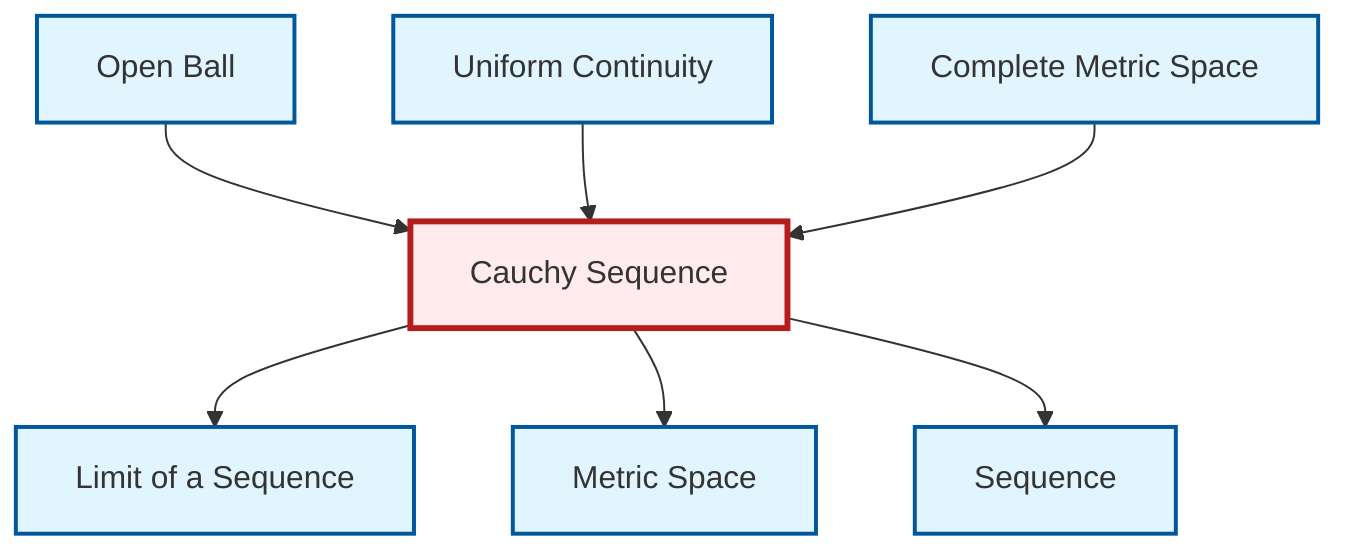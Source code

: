 graph TD
    classDef definition fill:#e1f5fe,stroke:#01579b,stroke-width:2px
    classDef theorem fill:#f3e5f5,stroke:#4a148c,stroke-width:2px
    classDef axiom fill:#fff3e0,stroke:#e65100,stroke-width:2px
    classDef example fill:#e8f5e9,stroke:#1b5e20,stroke-width:2px
    classDef current fill:#ffebee,stroke:#b71c1c,stroke-width:3px
    def-sequence["Sequence"]:::definition
    def-complete-metric-space["Complete Metric Space"]:::definition
    def-open-ball["Open Ball"]:::definition
    def-uniform-continuity["Uniform Continuity"]:::definition
    def-cauchy-sequence["Cauchy Sequence"]:::definition
    def-limit["Limit of a Sequence"]:::definition
    def-metric-space["Metric Space"]:::definition
    def-open-ball --> def-cauchy-sequence
    def-uniform-continuity --> def-cauchy-sequence
    def-cauchy-sequence --> def-limit
    def-cauchy-sequence --> def-metric-space
    def-cauchy-sequence --> def-sequence
    def-complete-metric-space --> def-cauchy-sequence
    class def-cauchy-sequence current